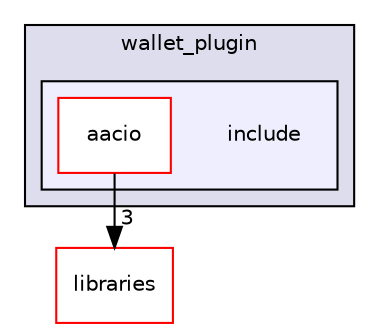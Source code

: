 digraph "plugins/wallet_plugin/include" {
  compound=true
  node [ fontsize="10", fontname="Helvetica"];
  edge [ labelfontsize="10", labelfontname="Helvetica"];
  subgraph clusterdir_0b3dfba0f864d9a26bf81616cf3bac85 {
    graph [ bgcolor="#ddddee", pencolor="black", label="wallet_plugin" fontname="Helvetica", fontsize="10", URL="dir_0b3dfba0f864d9a26bf81616cf3bac85.html"]
  subgraph clusterdir_0b346d563a25e6f920c7dfcb0652e046 {
    graph [ bgcolor="#eeeeff", pencolor="black", label="" URL="dir_0b346d563a25e6f920c7dfcb0652e046.html"];
    dir_0b346d563a25e6f920c7dfcb0652e046 [shape=plaintext label="include"];
    dir_e359df59fb5b0079a875c9d693a5b94d [shape=box label="aacio" color="red" fillcolor="white" style="filled" URL="dir_e359df59fb5b0079a875c9d693a5b94d.html"];
  }
  }
  dir_bc0718b08fb2015b8e59c47b2805f60c [shape=box label="libraries" fillcolor="white" style="filled" color="red" URL="dir_bc0718b08fb2015b8e59c47b2805f60c.html"];
  dir_e359df59fb5b0079a875c9d693a5b94d->dir_bc0718b08fb2015b8e59c47b2805f60c [headlabel="3", labeldistance=1.5 headhref="dir_001886_000004.html"];
}
